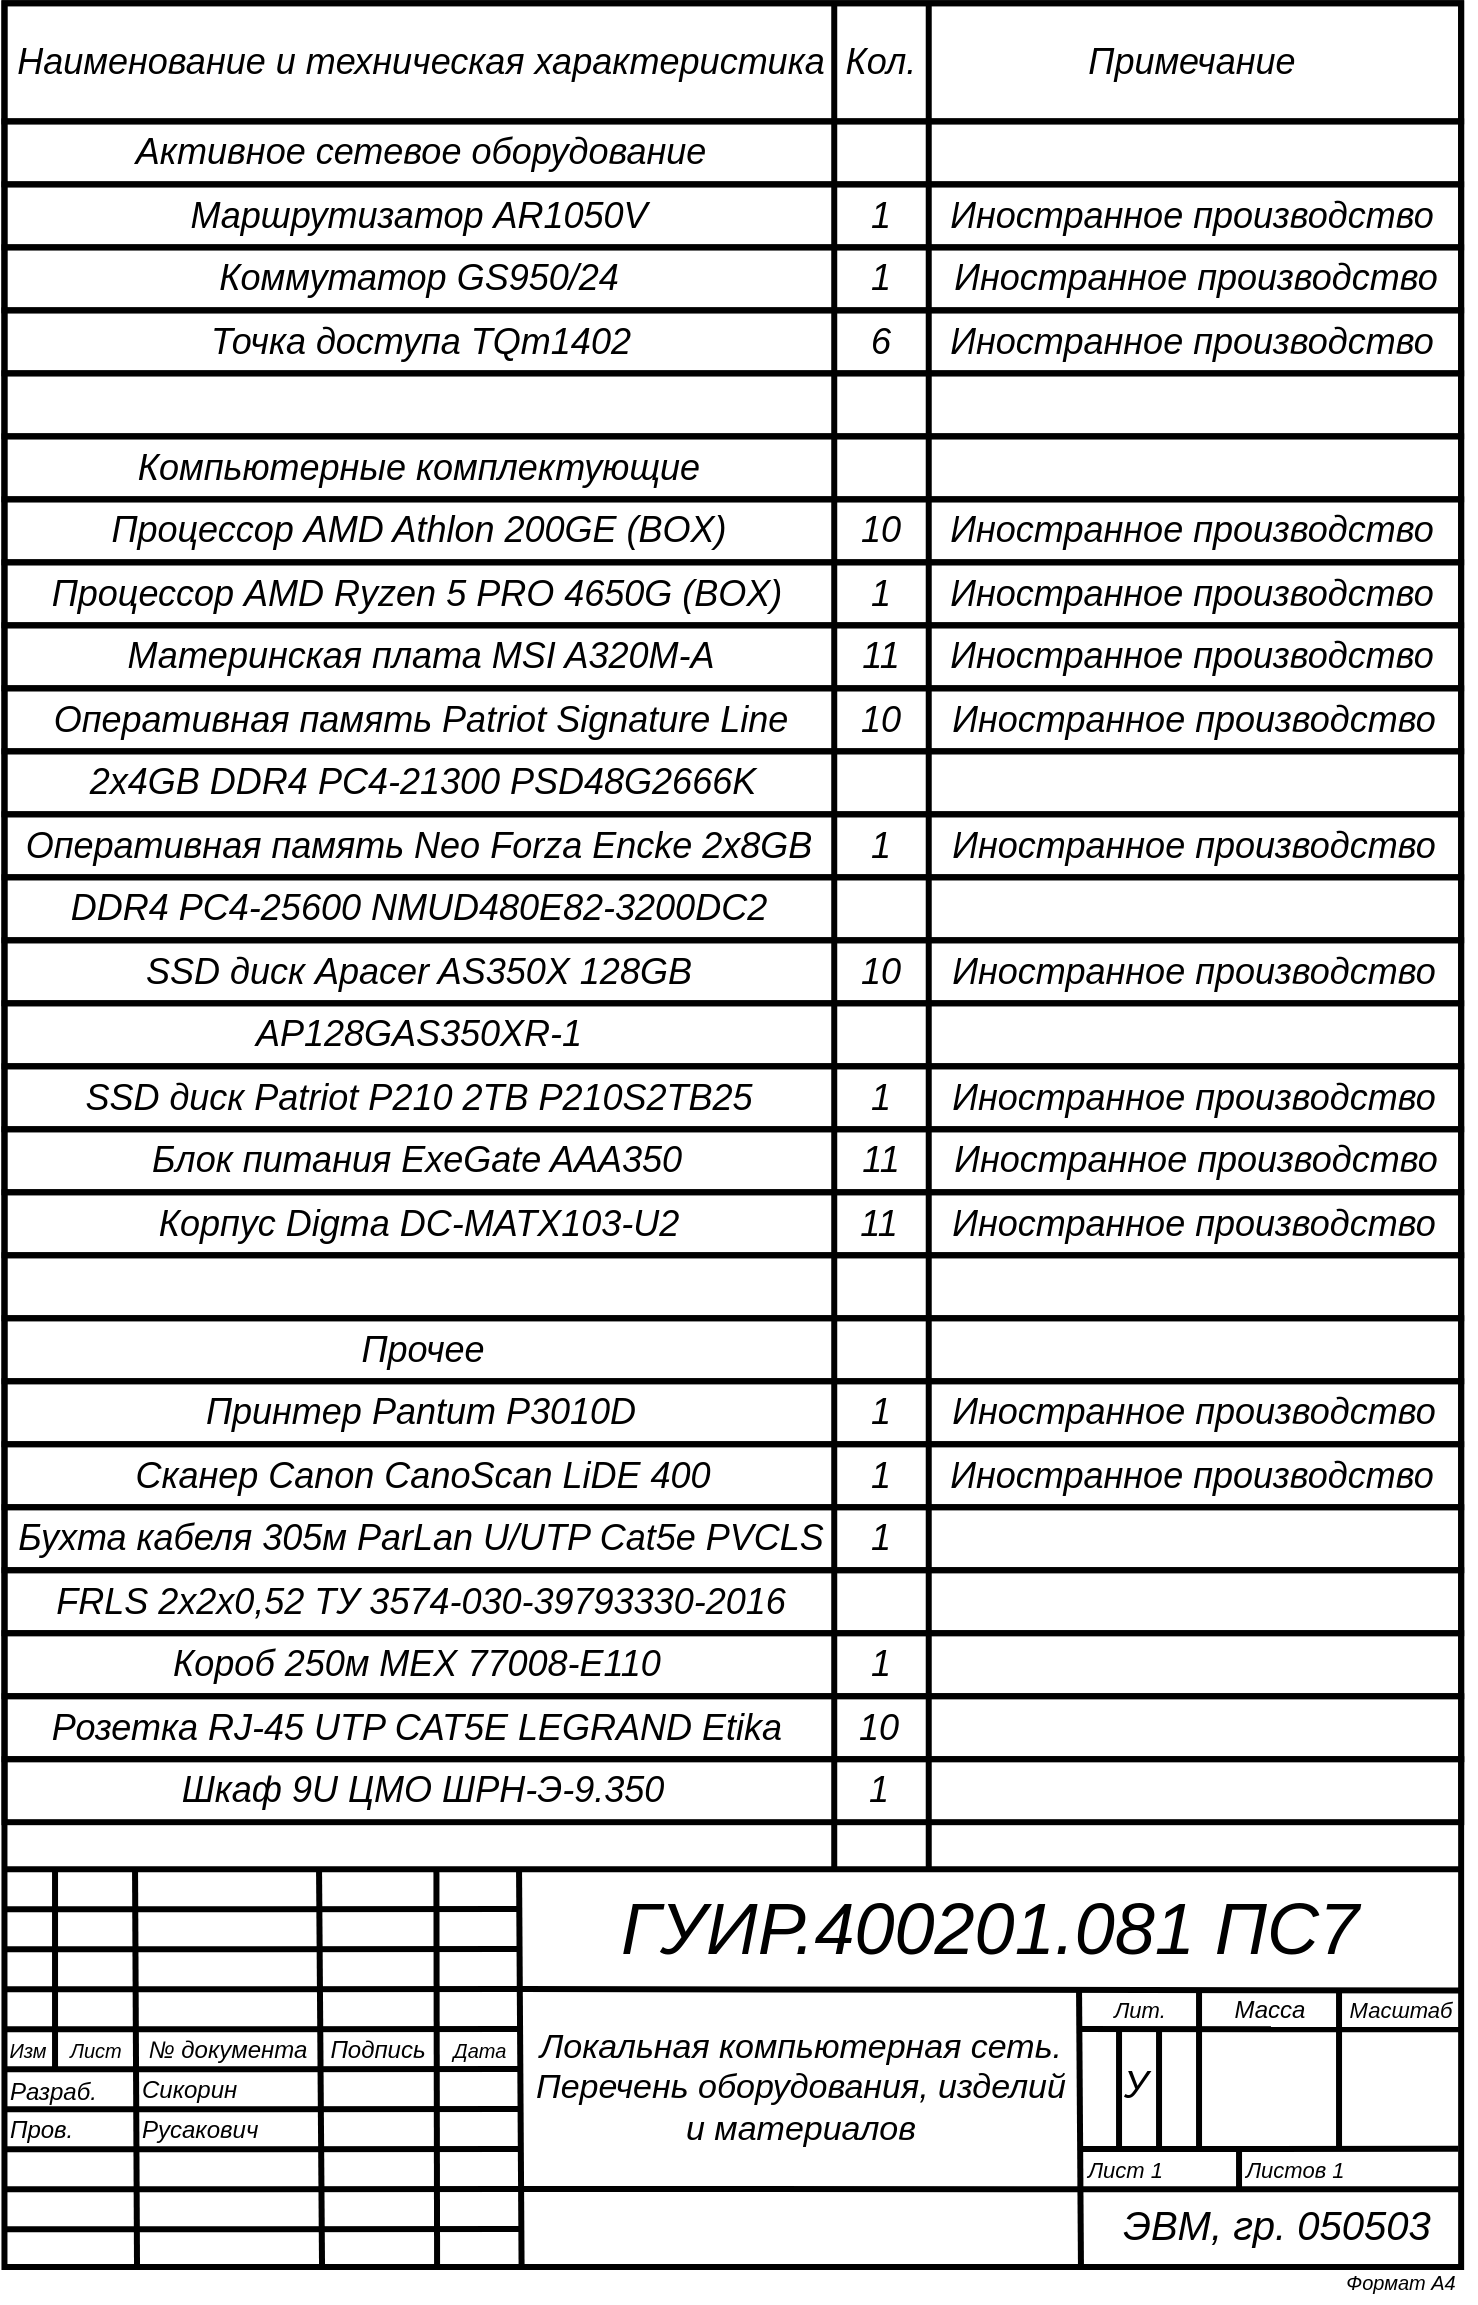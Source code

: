 <mxfile version="22.1.7" type="device">
  <diagram name="Страница-1" id="9ZK7H20Buo-pky_GDX6x">
    <mxGraphModel dx="1750" dy="835" grid="1" gridSize="3.937" guides="1" tooltips="1" connect="1" arrows="1" fold="1" page="1" pageScale="1" pageWidth="827" pageHeight="1169" math="0" shadow="0">
      <root>
        <mxCell id="0" />
        <mxCell id="1" parent="0" />
        <mxCell id="CmE3m-4nnNx_mhcRcaip-64" value="" style="rounded=0;whiteSpace=wrap;html=1;strokeWidth=3;fillColor=none;container=0;" parent="1" vertex="1">
          <mxGeometry x="77.23" y="19.62" width="728.34" height="1131.88" as="geometry" />
        </mxCell>
        <mxCell id="CmE3m-4nnNx_mhcRcaip-65" style="vsdxID=165;edgeStyle=none;startArrow=none;endArrow=none;startSize=5;endSize=5;strokeWidth=3;strokeColor=#000000;spacingTop=-1;spacingBottom=-1;spacingLeft=-1;spacingRight=-1;verticalAlign=middle;html=1;labelBackgroundColor=#ffffff;rounded=0;" parent="1" edge="1">
          <mxGeometry relative="1" as="geometry">
            <Array as="points" />
            <mxPoint x="102.52" y="952.52" as="sourcePoint" />
            <mxPoint x="102.52" y="1052.52" as="targetPoint" />
          </mxGeometry>
        </mxCell>
        <mxCell id="CmE3m-4nnNx_mhcRcaip-66" style="vsdxID=163;edgeStyle=none;startArrow=none;endArrow=none;startSize=5;endSize=5;strokeColor=#000000;spacingTop=-1;spacingBottom=-1;spacingLeft=-1;spacingRight=-1;verticalAlign=middle;html=1;labelBackgroundColor=#ffffff;rounded=0;strokeWidth=3;" parent="1" edge="1">
          <mxGeometry relative="1" as="geometry">
            <mxPoint as="offset" />
            <Array as="points" />
            <mxPoint x="76.79" y="1132.64" as="sourcePoint" />
            <mxPoint x="334.52" y="1132.52" as="targetPoint" />
          </mxGeometry>
        </mxCell>
        <mxCell id="CmE3m-4nnNx_mhcRcaip-67" style="vsdxID=162;edgeStyle=none;startArrow=none;endArrow=none;startSize=5;endSize=5;strokeColor=#000000;spacingTop=-1;spacingBottom=-1;spacingLeft=-1;spacingRight=-1;verticalAlign=middle;html=1;labelBackgroundColor=#ffffff;rounded=0;strokeWidth=3;" parent="1" edge="1">
          <mxGeometry relative="1" as="geometry">
            <mxPoint as="offset" />
            <Array as="points" />
            <mxPoint x="76.79" y="1112.64" as="sourcePoint" />
            <mxPoint x="335.52" y="1112.52" as="targetPoint" />
          </mxGeometry>
        </mxCell>
        <mxCell id="CmE3m-4nnNx_mhcRcaip-68" style="vsdxID=161;edgeStyle=none;startArrow=none;endArrow=none;startSize=5;endSize=5;strokeColor=#000000;spacingTop=-1;spacingBottom=-1;spacingLeft=-1;spacingRight=-1;verticalAlign=middle;html=1;labelBackgroundColor=#ffffff;rounded=0;strokeWidth=3;" parent="1" edge="1">
          <mxGeometry relative="1" as="geometry">
            <mxPoint as="offset" />
            <Array as="points" />
            <mxPoint x="76.79" y="1092.64" as="sourcePoint" />
            <mxPoint x="334.52" y="1092.52" as="targetPoint" />
          </mxGeometry>
        </mxCell>
        <mxCell id="CmE3m-4nnNx_mhcRcaip-69" style="vsdxID=160;edgeStyle=none;startArrow=none;endArrow=none;startSize=5;endSize=5;strokeColor=#000000;spacingTop=-1;spacingBottom=-1;spacingLeft=-1;spacingRight=-1;verticalAlign=middle;html=1;labelBackgroundColor=#ffffff;rounded=0;strokeWidth=3;" parent="1" edge="1">
          <mxGeometry relative="1" as="geometry">
            <mxPoint as="offset" />
            <Array as="points" />
            <mxPoint x="76.79" y="1072.64" as="sourcePoint" />
            <mxPoint x="334.52" y="1072.52" as="targetPoint" />
          </mxGeometry>
        </mxCell>
        <mxCell id="CmE3m-4nnNx_mhcRcaip-70" style="vsdxID=159;edgeStyle=none;startArrow=none;endArrow=none;startSize=5;endSize=5;strokeWidth=3;strokeColor=#000000;spacingTop=-1;spacingBottom=-1;spacingLeft=-1;spacingRight=-1;verticalAlign=middle;html=1;labelBackgroundColor=#ffffff;rounded=0;" parent="1" edge="1">
          <mxGeometry relative="1" as="geometry">
            <mxPoint as="offset" />
            <Array as="points" />
            <mxPoint x="76.79" y="1052.64" as="sourcePoint" />
            <mxPoint x="334.52" y="1052.52" as="targetPoint" />
          </mxGeometry>
        </mxCell>
        <mxCell id="CmE3m-4nnNx_mhcRcaip-71" style="vsdxID=158;edgeStyle=none;startArrow=none;endArrow=none;startSize=5;endSize=5;strokeWidth=3;strokeColor=#000000;spacingTop=-1;spacingBottom=-1;spacingLeft=-1;spacingRight=-1;verticalAlign=middle;html=1;labelBackgroundColor=#ffffff;rounded=0;" parent="1" edge="1">
          <mxGeometry relative="1" as="geometry">
            <mxPoint as="offset" />
            <Array as="points" />
            <mxPoint x="76.79" y="1032.64" as="sourcePoint" />
            <mxPoint x="334.52" y="1032.52" as="targetPoint" />
          </mxGeometry>
        </mxCell>
        <mxCell id="CmE3m-4nnNx_mhcRcaip-72" style="vsdxID=157;edgeStyle=none;startArrow=none;endArrow=none;startSize=5;endSize=5;strokeColor=#000000;spacingTop=-1;spacingBottom=-1;spacingLeft=-1;spacingRight=-1;verticalAlign=middle;html=1;labelBackgroundColor=#ffffff;rounded=0;strokeWidth=3;" parent="1" edge="1">
          <mxGeometry relative="1" as="geometry">
            <mxPoint as="offset" />
            <Array as="points" />
            <mxPoint x="76.79" y="1012.64" as="sourcePoint" />
            <mxPoint x="334.52" y="1012.52" as="targetPoint" />
          </mxGeometry>
        </mxCell>
        <mxCell id="CmE3m-4nnNx_mhcRcaip-73" style="vsdxID=156;edgeStyle=none;startArrow=none;endArrow=none;startSize=5;endSize=5;strokeColor=#000000;spacingTop=-1;spacingBottom=-1;spacingLeft=-1;spacingRight=-1;verticalAlign=middle;html=1;labelBackgroundColor=#ffffff;rounded=0;strokeWidth=3;" parent="1" edge="1">
          <mxGeometry relative="1" as="geometry">
            <mxPoint as="offset" />
            <Array as="points" />
            <mxPoint x="76.79" y="992.64" as="sourcePoint" />
            <mxPoint x="334.52" y="992.52" as="targetPoint" />
          </mxGeometry>
        </mxCell>
        <mxCell id="CmE3m-4nnNx_mhcRcaip-74" style="vsdxID=155;edgeStyle=none;startArrow=none;endArrow=none;startSize=5;endSize=5;strokeColor=#000000;spacingTop=-1;spacingBottom=-1;spacingLeft=-1;spacingRight=-1;verticalAlign=middle;html=1;labelBackgroundColor=#ffffff;rounded=0;strokeWidth=3;" parent="1" edge="1">
          <mxGeometry relative="1" as="geometry">
            <mxPoint as="offset" />
            <Array as="points" />
            <mxPoint x="76.79" y="972.64" as="sourcePoint" />
            <mxPoint x="334.52" y="972.52" as="targetPoint" />
          </mxGeometry>
        </mxCell>
        <mxCell id="CmE3m-4nnNx_mhcRcaip-75" style="vsdxID=154;edgeStyle=none;startArrow=none;endArrow=none;startSize=5;endSize=5;strokeWidth=3;strokeColor=#000000;spacingTop=-1;spacingBottom=-1;spacingLeft=-1;spacingRight=-1;verticalAlign=middle;html=1;labelBackgroundColor=#ffffff;rounded=0;entryX=0.091;entryY=1;entryDx=0;entryDy=0;entryPerimeter=0;" parent="1" target="CmE3m-4nnNx_mhcRcaip-64" edge="1">
          <mxGeometry relative="1" as="geometry">
            <Array as="points" />
            <mxPoint x="142.52" y="952.52" as="sourcePoint" />
            <mxPoint x="142.79" y="1157.64" as="targetPoint" />
          </mxGeometry>
        </mxCell>
        <mxCell id="CmE3m-4nnNx_mhcRcaip-76" style="vsdxID=153;edgeStyle=none;startArrow=none;endArrow=none;startSize=5;endSize=5;strokeWidth=3;strokeColor=#000000;spacingTop=-1;spacingBottom=-1;spacingLeft=-1;spacingRight=-1;verticalAlign=middle;html=1;labelBackgroundColor=#ffffff;rounded=0;entryX=0.218;entryY=0.999;entryDx=0;entryDy=0;entryPerimeter=0;" parent="1" target="CmE3m-4nnNx_mhcRcaip-64" edge="1">
          <mxGeometry relative="1" as="geometry">
            <Array as="points" />
            <mxPoint x="234.52" y="952.52" as="sourcePoint" />
            <mxPoint x="234.79" y="1154.64" as="targetPoint" />
          </mxGeometry>
        </mxCell>
        <mxCell id="CmE3m-4nnNx_mhcRcaip-77" style="vsdxID=152;edgeStyle=none;startArrow=none;endArrow=none;startSize=5;endSize=5;strokeWidth=3;strokeColor=#000000;spacingTop=-1;spacingBottom=-1;spacingLeft=-1;spacingRight=-1;verticalAlign=middle;html=1;labelBackgroundColor=#ffffff;rounded=0;entryX=0.297;entryY=1;entryDx=0;entryDy=0;entryPerimeter=0;" parent="1" target="CmE3m-4nnNx_mhcRcaip-64" edge="1">
          <mxGeometry relative="1" as="geometry">
            <Array as="points" />
            <mxPoint x="293.2" y="952.52" as="sourcePoint" />
            <mxPoint x="292.79" y="1157.64" as="targetPoint" />
          </mxGeometry>
        </mxCell>
        <mxCell id="CmE3m-4nnNx_mhcRcaip-78" style="vsdxID=151;edgeStyle=none;startArrow=none;endArrow=none;startSize=5;endSize=5;strokeWidth=3;strokeColor=#000000;spacingTop=-1;spacingBottom=-1;spacingLeft=-1;spacingRight=-1;verticalAlign=middle;html=1;labelBackgroundColor=#ffffff;rounded=0;" parent="1" edge="1">
          <mxGeometry relative="1" as="geometry">
            <Array as="points" />
            <mxPoint x="744.52" y="1012.52" as="sourcePoint" />
            <mxPoint x="744.52" y="1092.52" as="targetPoint" />
          </mxGeometry>
        </mxCell>
        <mxCell id="CmE3m-4nnNx_mhcRcaip-79" style="vsdxID=150;edgeStyle=none;startArrow=none;endArrow=none;startSize=5;endSize=5;strokeWidth=3;strokeColor=#000000;spacingTop=-1;spacingBottom=-1;spacingLeft=-1;spacingRight=-1;verticalAlign=middle;html=1;labelBackgroundColor=#ffffff;rounded=0;" parent="1" edge="1">
          <mxGeometry relative="1" as="geometry">
            <Array as="points" />
            <mxPoint x="694.52" y="1092.52" as="sourcePoint" />
            <mxPoint x="694.52" y="1112.52" as="targetPoint" />
          </mxGeometry>
        </mxCell>
        <mxCell id="CmE3m-4nnNx_mhcRcaip-80" style="vsdxID=149;edgeStyle=none;startArrow=none;endArrow=none;startSize=5;endSize=5;strokeColor=#000000;spacingTop=-1;spacingBottom=-1;spacingLeft=-1;spacingRight=-1;verticalAlign=middle;html=1;labelBackgroundColor=#ffffff;rounded=0;strokeWidth=3;" parent="1" edge="1">
          <mxGeometry relative="1" as="geometry">
            <Array as="points" />
            <mxPoint x="654.52" y="1032.52" as="sourcePoint" />
            <mxPoint x="654.52" y="1092.52" as="targetPoint" />
          </mxGeometry>
        </mxCell>
        <mxCell id="CmE3m-4nnNx_mhcRcaip-81" style="vsdxID=148;edgeStyle=none;startArrow=none;endArrow=none;startSize=5;endSize=5;strokeColor=#000000;spacingTop=-1;spacingBottom=-1;spacingLeft=-1;spacingRight=-1;verticalAlign=middle;html=1;labelBackgroundColor=#ffffff;rounded=0;strokeWidth=3;" parent="1" edge="1">
          <mxGeometry relative="1" as="geometry">
            <Array as="points" />
            <mxPoint x="634.52" y="1032.52" as="sourcePoint" />
            <mxPoint x="634.52" y="1092.52" as="targetPoint" />
          </mxGeometry>
        </mxCell>
        <mxCell id="CmE3m-4nnNx_mhcRcaip-82" style="vsdxID=147;edgeStyle=none;startArrow=none;endArrow=none;startSize=5;endSize=5;strokeWidth=3;strokeColor=#000000;spacingTop=-1;spacingBottom=-1;spacingLeft=-1;spacingRight=-1;verticalAlign=middle;html=1;labelBackgroundColor=#ffffff;rounded=0;" parent="1" edge="1">
          <mxGeometry relative="1" as="geometry">
            <Array as="points" />
            <mxPoint x="674.52" y="1012.52" as="sourcePoint" />
            <mxPoint x="674.52" y="1092.52" as="targetPoint" />
          </mxGeometry>
        </mxCell>
        <mxCell id="CmE3m-4nnNx_mhcRcaip-83" style="vsdxID=146;edgeStyle=none;startArrow=none;endArrow=none;startSize=5;endSize=5;strokeWidth=3;strokeColor=#000000;spacingTop=-1;spacingBottom=-1;spacingLeft=-1;spacingRight=-1;verticalAlign=middle;html=1;labelBackgroundColor=#ffffff;rounded=0;entryX=0.929;entryY=-0.131;entryDx=0;entryDy=0;entryPerimeter=0;" parent="1" target="CmE3m-4nnNx_mhcRcaip-98" edge="1">
          <mxGeometry relative="1" as="geometry">
            <mxPoint as="offset" />
            <Array as="points" />
            <mxPoint x="614.52" y="1092.52" as="sourcePoint" />
            <mxPoint x="814.52" y="1092.52" as="targetPoint" />
          </mxGeometry>
        </mxCell>
        <mxCell id="CmE3m-4nnNx_mhcRcaip-84" style="vsdxID=145;edgeStyle=none;startArrow=none;endArrow=none;startSize=5;endSize=5;strokeWidth=3;strokeColor=#000000;spacingTop=-1;spacingBottom=-1;spacingLeft=-1;spacingRight=-1;verticalAlign=middle;html=1;labelBackgroundColor=#ffffff;rounded=0;" parent="1" edge="1">
          <mxGeometry relative="1" as="geometry">
            <mxPoint as="offset" />
            <Array as="points" />
            <mxPoint x="614.52" y="1032.52" as="sourcePoint" />
            <mxPoint x="804.79" y="1032.64" as="targetPoint" />
          </mxGeometry>
        </mxCell>
        <mxCell id="CmE3m-4nnNx_mhcRcaip-85" style="vsdxID=144;edgeStyle=none;startArrow=none;endArrow=none;startSize=5;endSize=5;strokeWidth=3;strokeColor=#000000;spacingTop=-1;spacingBottom=-1;spacingLeft=-1;spacingRight=-1;verticalAlign=middle;html=1;labelBackgroundColor=#ffffff;rounded=0;entryX=0.739;entryY=0.999;entryDx=0;entryDy=0;entryPerimeter=0;" parent="1" target="CmE3m-4nnNx_mhcRcaip-64" edge="1">
          <mxGeometry relative="1" as="geometry">
            <Array as="points" />
            <mxPoint x="614.52" y="1012.52" as="sourcePoint" />
            <mxPoint x="614.79" y="1157.64" as="targetPoint" />
          </mxGeometry>
        </mxCell>
        <mxCell id="CmE3m-4nnNx_mhcRcaip-86" style="vsdxID=143;edgeStyle=none;startArrow=none;endArrow=none;startSize=5;endSize=5;strokeWidth=3;strokeColor=#000000;spacingTop=-1;spacingBottom=-1;spacingLeft=-1;spacingRight=-1;verticalAlign=middle;html=1;labelBackgroundColor=#ffffff;rounded=0;" parent="1" edge="1">
          <mxGeometry relative="1" as="geometry">
            <Array as="points" />
            <mxPoint x="804.79" y="1112.64" as="sourcePoint" />
            <mxPoint x="335.52" y="1112.52" as="targetPoint" />
          </mxGeometry>
        </mxCell>
        <mxCell id="CmE3m-4nnNx_mhcRcaip-87" style="vsdxID=142;edgeStyle=none;startArrow=none;endArrow=none;startSize=5;endSize=5;strokeWidth=3;strokeColor=#000000;spacingTop=-1;spacingBottom=-1;spacingLeft=-1;spacingRight=-1;verticalAlign=middle;html=1;labelBackgroundColor=#ffffff;rounded=0;entryX=0.355;entryY=1;entryDx=0;entryDy=0;entryPerimeter=0;" parent="1" target="CmE3m-4nnNx_mhcRcaip-64" edge="1">
          <mxGeometry relative="1" as="geometry">
            <Array as="points" />
            <mxPoint x="334.52" y="952.52" as="sourcePoint" />
            <mxPoint x="334.79" y="1157.64" as="targetPoint" />
          </mxGeometry>
        </mxCell>
        <mxCell id="CmE3m-4nnNx_mhcRcaip-88" style="vsdxID=141;edgeStyle=none;startArrow=none;endArrow=none;startSize=5;endSize=5;strokeWidth=3;strokeColor=#000000;spacingTop=-1;spacingBottom=-1;spacingLeft=-1;spacingRight=-1;verticalAlign=middle;html=1;labelBackgroundColor=#ffffff;rounded=0;exitX=0.998;exitY=1.028;exitDx=0;exitDy=0;exitPerimeter=0;" parent="1" edge="1">
          <mxGeometry relative="1" as="geometry">
            <Array as="points" />
            <mxPoint x="804.93" y="1013.234" as="sourcePoint" />
            <mxPoint x="335.52" y="1012.52" as="targetPoint" />
          </mxGeometry>
        </mxCell>
        <mxCell id="CmE3m-4nnNx_mhcRcaip-89" value="&lt;font face=&quot;Arial&quot; style=&quot;color: rgb(0, 0, 0); direction: ltr; letter-spacing: 0px; line-height: 120%; opacity: 1;&quot;&gt;&lt;i&gt;&lt;font style=&quot;font-size: 10px&quot;&gt;Изм&lt;/font&gt;&lt;/i&gt;&lt;/font&gt;" style="verticalAlign=middle;align=center;vsdxID=166;fillColor=none;gradientColor=none;shape=stencil(nZBLDoAgDERP0z3SIyjew0SURgSD+Lu9kMZoXLhwN9O+tukAlrNpJg1SzDH4QW/URgNYgZTkjA4UkwJUgGXng+6DX1zLfmoymdXo17xh5zmRJ6Q42BWCfc2oJfdAr+Yv+AP9Cb7OJ3H/2JG1HNGz/84klThPVCc=);strokeColor=none;strokeWidth=3;spacingTop=-1;spacingBottom=-1;spacingLeft=-1;spacingRight=-1;labelBackgroundColor=none;rounded=0;html=1;whiteSpace=wrap;" parent="1" vertex="1">
          <mxGeometry x="78.74" y="1034.57" width="19.69" height="16" as="geometry" />
        </mxCell>
        <mxCell id="CmE3m-4nnNx_mhcRcaip-90" value="&lt;font face=&quot;Arial&quot; style=&quot;color: rgb(0, 0, 0); direction: ltr; letter-spacing: 0px; line-height: 120%; opacity: 1;&quot;&gt;&lt;i&gt;&lt;font style=&quot;font-size: 10px&quot;&gt;Лист&lt;/font&gt;&lt;br&gt;&lt;/i&gt;&lt;/font&gt;" style="verticalAlign=middle;align=center;vsdxID=167;fillColor=none;gradientColor=none;shape=stencil(nZBLDoAgDERP0z3SIyjew0SURgSD+Lu9kMZoXLhwN9O+tukAlrNpJg1SzDH4QW/URgNYgZTkjA4UkwJUgGXng+6DX1zLfmoymdXo17xh5zmRJ6Q42BWCfc2oJfdAr+Yv+AP9Cb7OJ3H/2JG1HNGz/84klThPVCc=);strokeColor=none;strokeWidth=3;spacingTop=-1;spacingBottom=-1;spacingLeft=-1;spacingRight=-1;labelBackgroundColor=none;rounded=0;html=1;whiteSpace=wrap;" parent="1" vertex="1">
          <mxGeometry x="104.52" y="1034.52" width="36" height="16" as="geometry" />
        </mxCell>
        <mxCell id="CmE3m-4nnNx_mhcRcaip-91" value="&lt;font style=&quot;font-family: Arial; color: rgb(0, 0, 0); direction: ltr; letter-spacing: 0px; line-height: 120%; opacity: 1; font-size: 12px;&quot;&gt;&lt;i&gt;№ документа&lt;br&gt;&lt;/i&gt;&lt;/font&gt;" style="verticalAlign=middle;align=center;vsdxID=168;fillColor=none;gradientColor=none;shape=stencil(nZBLDoAgDERP0z3SIyjew0SURgSD+Lu9kMZoXLhwN9O+tukAlrNpJg1SzDH4QW/URgNYgZTkjA4UkwJUgGXng+6DX1zLfmoymdXo17xh5zmRJ6Q42BWCfc2oJfdAr+Yv+AP9Cb7OJ3H/2JG1HNGz/84klThPVCc=);strokeColor=none;strokeWidth=3;spacingTop=-1;spacingBottom=-1;spacingLeft=-1;spacingRight=-1;labelBackgroundColor=none;rounded=0;html=1;whiteSpace=wrap;" parent="1" vertex="1">
          <mxGeometry x="144.52" y="1034.52" width="87.76" height="16" as="geometry" />
        </mxCell>
        <mxCell id="CmE3m-4nnNx_mhcRcaip-92" value="&lt;font style=&quot;font-family: Arial; color: rgb(0, 0, 0); direction: ltr; letter-spacing: 0px; line-height: 120%; opacity: 1; font-size: 12px;&quot;&gt;&lt;i&gt;Подпись&lt;br&gt;&lt;/i&gt;&lt;/font&gt;" style="verticalAlign=middle;align=center;vsdxID=169;fillColor=none;gradientColor=none;shape=stencil(nZBLDoAgDERP0z3SIyjew0SURgSD+Lu9kMZoXLhwN9O+tukAlrNpJg1SzDH4QW/URgNYgZTkjA4UkwJUgGXng+6DX1zLfmoymdXo17xh5zmRJ6Q42BWCfc2oJfdAr+Yv+AP9Cb7OJ3H/2JG1HNGz/84klThPVCc=);strokeColor=none;strokeWidth=3;spacingTop=-1;spacingBottom=-1;spacingLeft=-1;spacingRight=-1;labelBackgroundColor=none;rounded=0;html=1;whiteSpace=wrap;" parent="1" vertex="1">
          <mxGeometry x="235.52" y="1034.52" width="56" height="16" as="geometry" />
        </mxCell>
        <mxCell id="CmE3m-4nnNx_mhcRcaip-93" value="&lt;div align=&quot;center&quot;&gt;&lt;font face=&quot;Arial&quot; style=&quot;color: rgb(0, 0, 0); direction: ltr; letter-spacing: 0px; line-height: 120%; opacity: 1;&quot;&gt;&lt;i&gt;&lt;font style=&quot;font-size: 10px&quot;&gt;Дата&lt;/font&gt;&lt;/i&gt;&lt;/font&gt;&lt;font face=&quot;Arial&quot;&gt;&lt;br&gt;&lt;/font&gt;&lt;/div&gt;" style="verticalAlign=middle;align=center;vsdxID=170;fillColor=none;gradientColor=none;shape=stencil(nZBLDoAgDERP0z3SIyjew0SURgSD+Lu9kMZoXLhwN9O+tukAlrNpJg1SzDH4QW/URgNYgZTkjA4UkwJUgGXng+6DX1zLfmoymdXo17xh5zmRJ6Q42BWCfc2oJfdAr+Yv+AP9Cb7OJ3H/2JG1HNGz/84klThPVCc=);strokeColor=none;strokeWidth=3;spacingTop=-1;spacingBottom=-1;spacingLeft=-1;spacingRight=-1;labelBackgroundColor=none;rounded=0;html=1;whiteSpace=wrap;" parent="1" vertex="1">
          <mxGeometry x="294.52" y="1034.52" width="40.13" height="16" as="geometry" />
        </mxCell>
        <mxCell id="CmE3m-4nnNx_mhcRcaip-94" value="&lt;p style=&quot;align:center;margin-left:0;margin-right:0;margin-top:0px;margin-bottom:0px;text-indent:0;valign:middle;direction:ltr;&quot;&gt;&lt;font face=&quot;Arial&quot; style=&quot;font-size: 11px; color: rgb(0, 0, 0); direction: ltr; letter-spacing: 0px; line-height: 120%; opacity: 1;&quot;&gt;&lt;i&gt;Лит&lt;/i&gt;&lt;/font&gt;&lt;font face=&quot;Arial&quot; style=&quot;font-size: 11px; color: rgb(0, 0, 0); direction: ltr; letter-spacing: 0px; line-height: 120%; opacity: 1;&quot;&gt;&lt;i&gt;.&lt;br&gt;&lt;/i&gt;&lt;/font&gt;&lt;/p&gt;" style="verticalAlign=middle;align=center;vsdxID=171;fillColor=none;gradientColor=none;shape=stencil(nZBLDoAgDERP0z3SIyjew0SURgSD+Lu9kMZoXLhwN9O+tukAlrNpJg1SzDH4QW/URgNYgZTkjA4UkwJUgGXng+6DX1zLfmoymdXo17xh5zmRJ6Q42BWCfc2oJfdAr+Yv+AP9Cb7OJ3H/2JG1HNGz/84klThPVCc=);strokeColor=none;strokeWidth=3;spacingTop=-1;spacingBottom=-1;spacingLeft=-1;spacingRight=-1;labelBackgroundColor=none;rounded=0;html=1;whiteSpace=wrap;" parent="1" vertex="1">
          <mxGeometry x="616.52" y="1014.52" width="56" height="16" as="geometry" />
        </mxCell>
        <mxCell id="CmE3m-4nnNx_mhcRcaip-95" value="&lt;font face=&quot;Arial&quot; style=&quot;color: rgb(0, 0, 0); direction: ltr; letter-spacing: 0px; line-height: 120%; opacity: 1; font-size: 12px;&quot;&gt;&lt;i&gt;Масса&lt;br&gt;&lt;/i&gt;&lt;/font&gt;" style="verticalAlign=middle;align=center;vsdxID=172;fillColor=none;gradientColor=none;shape=stencil(nZBLDoAgDERP0z3SIyjew0SURgSD+Lu9kMZoXLhwN9O+tukAlrNpJg1SzDH4QW/URgNYgZTkjA4UkwJUgGXng+6DX1zLfmoymdXo17xh5zmRJ6Q42BWCfc2oJfdAr+Yv+AP9Cb7OJ3H/2JG1HNGz/84klThPVCc=);strokeColor=none;strokeWidth=3;spacingTop=-1;spacingBottom=-1;spacingLeft=-1;spacingRight=-1;labelBackgroundColor=none;rounded=0;html=1;whiteSpace=wrap;" parent="1" vertex="1">
          <mxGeometry x="676.52" y="1014.52" width="66" height="16" as="geometry" />
        </mxCell>
        <mxCell id="CmE3m-4nnNx_mhcRcaip-96" value="&lt;font style=&quot;font-family: Arial; color: rgb(0, 0, 0); direction: ltr; letter-spacing: 0px; line-height: 120%; opacity: 1; font-size: 11px;&quot;&gt;&lt;i&gt;Масштаб&lt;br&gt;&lt;/i&gt;&lt;/font&gt;" style="verticalAlign=middle;align=center;vsdxID=173;fillColor=none;gradientColor=none;shape=stencil(nZBLDoAgDERP0z3SIyjew0SURgSD+Lu9kMZoXLhwN9O+tukAlrNpJg1SzDH4QW/URgNYgZTkjA4UkwJUgGXng+6DX1zLfmoymdXo17xh5zmRJ6Q42BWCfc2oJfdAr+Yv+AP9Cb7OJ3H/2JG1HNGz/84klThPVCc=);strokeColor=none;strokeWidth=3;spacingTop=-1;spacingBottom=-1;spacingLeft=-1;spacingRight=-1;labelBackgroundColor=none;rounded=0;html=1;whiteSpace=wrap;" parent="1" vertex="1">
          <mxGeometry x="746.52" y="1014.52" width="56.63" height="16" as="geometry" />
        </mxCell>
        <mxCell id="CmE3m-4nnNx_mhcRcaip-97" value="&lt;p style=&quot;margin-left: 0 ; margin-right: 0 ; margin-top: 0px ; margin-bottom: 0px ; text-indent: 0 ; direction: ltr&quot;&gt;&lt;font face=&quot;Arial&quot; style=&quot;font-size: 11px; color: rgb(0, 0, 0); direction: ltr; letter-spacing: 0px; line-height: 120%; opacity: 1;&quot;&gt;&lt;i&gt;Лист 1&lt;/i&gt;&lt;/font&gt;&lt;font face=&quot;Arial&quot; style=&quot;font-size: 11px; color: rgb(0, 0, 0); direction: ltr; letter-spacing: 0px; line-height: 120%; opacity: 1;&quot;&gt;&lt;i&gt;&amp;nbsp;&lt;br&gt;&lt;/i&gt;&lt;/font&gt;&lt;/p&gt;" style="verticalAlign=middle;align=left;vsdxID=174;fillColor=none;gradientColor=none;shape=stencil(nZBLDoAgDERP0z3SIyjew0SURgSD+Lu9kMZoXLhwN9O+tukAlrNpJg1SzDH4QW/URgNYgZTkjA4UkwJUgGXng+6DX1zLfmoymdXo17xh5zmRJ6Q42BWCfc2oJfdAr+Yv+AP9Cb7OJ3H/2JG1HNGz/84klThPVCc=);strokeColor=none;strokeWidth=3;spacingTop=-1;spacingBottom=-1;spacingLeft=-1;spacingRight=-1;labelBackgroundColor=none;rounded=0;html=1;whiteSpace=wrap;" parent="1" vertex="1">
          <mxGeometry x="618.11" y="1094.52" width="74.8" height="16" as="geometry" />
        </mxCell>
        <mxCell id="CmE3m-4nnNx_mhcRcaip-98" value="&lt;p style=&quot;align:left;margin-left:0;margin-right:0;margin-top:0px;margin-bottom:0px;text-indent:0;valign:middle;direction:ltr;&quot;&gt;&lt;font face=&quot;Arial&quot; style=&quot;font-size: 11px; color: rgb(0, 0, 0); direction: ltr; letter-spacing: 0px; line-height: 120%; opacity: 1;&quot;&gt;&lt;i&gt;Листов             1&lt;/i&gt;&lt;/font&gt;&lt;font face=&quot;Arial&quot; style=&quot;font-size: 11px; color: rgb(0, 0, 0); direction: ltr; letter-spacing: 0px; line-height: 120%; opacity: 1;&quot;&gt;&lt;i&gt;&lt;br&gt;&lt;/i&gt;&lt;/font&gt;&lt;/p&gt;" style="verticalAlign=middle;align=left;vsdxID=175;fillColor=none;gradientColor=none;shape=stencil(nZBLDoAgDERP0z3SIyjew0SURgSD+Lu9kMZoXLhwN9O+tukAlrNpJg1SzDH4QW/URgNYgZTkjA4UkwJUgGXng+6DX1zLfmoymdXo17xh5zmRJ6Q42BWCfc2oJfdAr+Yv+AP9Cb7OJ3H/2JG1HNGz/84klThPVCc=);strokeColor=none;strokeWidth=3;spacingTop=-1;spacingBottom=-1;spacingLeft=-1;spacingRight=-1;labelBackgroundColor=none;rounded=0;html=1;whiteSpace=wrap;" parent="1" vertex="1">
          <mxGeometry x="696.52" y="1094.52" width="116" height="16" as="geometry" />
        </mxCell>
        <mxCell id="CmE3m-4nnNx_mhcRcaip-99" value="&lt;font face=&quot;Arial&quot;&gt;&lt;i&gt;Сикорин&lt;/i&gt;&lt;/font&gt;" style="verticalAlign=middle;align=left;vsdxID=176;fillColor=none;gradientColor=none;shape=stencil(nZBLDoAgDERP0z3SIyjew0SURgSD+Lu9kMZoXLhwN9O+tukAlrNpJg1SzDH4QW/URgNYgZTkjA4UkwJUgGXng+6DX1zLfmoymdXo17xh5zmRJ6Q42BWCfc2oJfdAr+Yv+AP9Cb7OJ3H/2JG1HNGz/84klThPVCc=);strokeColor=none;strokeWidth=3;spacingTop=-1;spacingBottom=-1;spacingLeft=-1;spacingRight=-1;labelBackgroundColor=none;rounded=0;html=1;whiteSpace=wrap;" parent="1" vertex="1">
          <mxGeometry x="144.52" y="1055.12" width="87.76" height="15.74" as="geometry" />
        </mxCell>
        <mxCell id="CmE3m-4nnNx_mhcRcaip-100" value="&lt;p align=&quot;left&quot; style=&quot;margin: 0px; text-indent: 0px; direction: ltr; font-size: 13px;&quot;&gt;&lt;font face=&quot;Arial&quot; style=&quot;color: rgb(0, 0, 0); direction: ltr; letter-spacing: 0px; line-height: 120%; opacity: 1; font-size: 12px;&quot;&gt;&lt;i&gt;Пров.&lt;br&gt;&lt;/i&gt;&lt;/font&gt;&lt;/p&gt;" style="verticalAlign=middle;align=left;vsdxID=177;fillColor=none;gradientColor=none;shape=stencil(nZBLDoAgDERP0z3SIyjew0SURgSD+Lu9kMZoXLhwN9O+tukAlrNpJg1SzDH4QW/URgNYgZTkjA4UkwJUgGXng+6DX1zLfmoymdXo17xh5zmRJ6Q42BWCfc2oJfdAr+Yv+AP9Cb7OJ3H/2JG1HNGz/84klThPVCc=);strokeColor=none;strokeWidth=3;spacingTop=-1;spacingBottom=-1;spacingLeft=-1;spacingRight=-1;labelBackgroundColor=none;rounded=0;html=1;whiteSpace=wrap;" parent="1" vertex="1">
          <mxGeometry x="78.74" y="1070.02" width="62.99" height="23" as="geometry" />
        </mxCell>
        <mxCell id="CmE3m-4nnNx_mhcRcaip-101" value="&lt;p align=&quot;left&quot; style=&quot;margin: 0px; text-indent: 0px; direction: ltr; font-size: 13px;&quot;&gt;&lt;font face=&quot;Arial&quot; style=&quot;color: rgb(0, 0, 0); direction: ltr; letter-spacing: 0px; line-height: 120%; opacity: 1; font-size: 12px;&quot;&gt;&lt;i&gt;&lt;font style=&quot;font-size: 12px;&quot;&gt;Разраб.&lt;/font&gt;&lt;br&gt;&lt;/i&gt;&lt;/font&gt;&lt;/p&gt;" style="verticalAlign=middle;align=left;vsdxID=178;fillColor=none;gradientColor=none;shape=stencil(nZBLDoAgDERP0z3SIyjew0SURgSD+Lu9kMZoXLhwN9O+tukAlrNpJg1SzDH4QW/URgNYgZTkjA4UkwJUgGXng+6DX1zLfmoymdXo17xh5zmRJ6Q42BWCfc2oJfdAr+Yv+AP9Cb7OJ3H/2JG1HNGz/84klThPVCc=);strokeColor=none;strokeWidth=3;spacingTop=-1;spacingBottom=-1;spacingLeft=-1;spacingRight=-1;labelBackgroundColor=none;rounded=0;html=1;whiteSpace=wrap;" parent="1" vertex="1">
          <mxGeometry x="78.74" y="1054.52" width="62.99" height="17" as="geometry" />
        </mxCell>
        <mxCell id="CmE3m-4nnNx_mhcRcaip-102" value="&lt;font face=&quot;Arial&quot;&gt;&lt;i&gt;Русакович&lt;/i&gt;&lt;/font&gt;" style="verticalAlign=middle;align=left;vsdxID=179;fillColor=none;gradientColor=none;shape=stencil(nZBLDoAgDERP0z3SIyjew0SURgSD+Lu9kMZoXLhwN9O+tukAlrNpJg1SzDH4QW/URgNYgZTkjA4UkwJUgGXng+6DX1zLfmoymdXo17xh5zmRJ6Q42BWCfc2oJfdAr+Yv+AP9Cb7OJ3H/2JG1HNGz/84klThPVCc=);strokeColor=none;strokeWidth=3;spacingTop=-1;spacingBottom=-1;spacingLeft=-1;spacingRight=-1;labelBackgroundColor=none;rounded=0;html=1;whiteSpace=wrap;" parent="1" vertex="1">
          <mxGeometry x="144.52" y="1074.8" width="87.76" height="16.72" as="geometry" />
        </mxCell>
        <mxCell id="CmE3m-4nnNx_mhcRcaip-103" value="&lt;p style=&quot;margin-left: 0 ; margin-right: 0 ; margin-top: 0px ; margin-bottom: 0px ; text-indent: 0 ; direction: ltr&quot;&gt;&lt;i&gt;&lt;font face=&quot;Arial&quot; style=&quot;color: rgb(0, 0, 0); direction: ltr; letter-spacing: 0px; line-height: 120%; opacity: 1;&quot; size=&quot;1&quot;&gt;&lt;span style=&quot;font-size: 20px&quot;&gt;ЭВМ, гр. 050503&lt;/span&gt;&lt;/font&gt;&lt;font face=&quot;Arial&quot; style=&quot;font-size: 19px; color: rgb(0, 0, 0); direction: ltr; letter-spacing: 0px; line-height: 120%; opacity: 1;&quot;&gt;&lt;br&gt;&lt;/font&gt;&lt;/i&gt;&lt;/p&gt;" style="verticalAlign=middle;align=center;vsdxID=180;fillColor=none;gradientColor=none;shape=stencil(nZBLDoAgDERP0z3SIyjew0SURgSD+Lu9kMZoXLhwN9O+tukAlrNpJg1SzDH4QW/URgNYgZTkjA4UkwJUgGXng+6DX1zLfmoymdXo17xh5zmRJ6Q42BWCfc2oJfdAr+Yv+AP9Cb7OJ3H/2JG1HNGz/84klThPVCc=);strokeColor=none;strokeWidth=3;spacingTop=-1;spacingBottom=-1;spacingLeft=-1;spacingRight=-1;labelBackgroundColor=none;rounded=0;html=1;whiteSpace=wrap;" parent="1" vertex="1">
          <mxGeometry x="616.52" y="1112.52" width="193" height="39.37" as="geometry" />
        </mxCell>
        <mxCell id="CmE3m-4nnNx_mhcRcaip-104" value="&lt;font style=&quot;font-size:19px;font-family:Arial;color:#000000;direction:ltr;letter-spacing:0px;line-height:120%;opacity:1&quot;&gt;&lt;i&gt;У&lt;br&gt;&lt;/i&gt;&lt;/font&gt;" style="verticalAlign=middle;align=left;vsdxID=441;fillColor=none;gradientColor=none;shape=stencil(nZBLDoAgDERP0z3SIyjew0SURgSD+Lu9kMZoXLhwN9O+tukAlrNpJg1SzDH4QW/URgNYgZTkjA4UkwJUgGXng+6DX1zLfmoymdXo17xh5zmRJ6Q42BWCfc2oJfdAr+Yv+AP9Cb7OJ3H/2JG1HNGz/84klThPVCc=);strokeColor=none;strokeWidth=3;spacingTop=-1;spacingBottom=-1;spacingLeft=-1;spacingRight=-1;labelBackgroundColor=none;rounded=0;html=1;whiteSpace=wrap;" parent="1" vertex="1">
          <mxGeometry x="635.52" y="1052.52" width="20" height="16" as="geometry" />
        </mxCell>
        <mxCell id="CmE3m-4nnNx_mhcRcaip-105" value="&lt;div style=&quot;font-size: 17px;&quot;&gt;&lt;font face=&quot;Arial&quot;&gt;&lt;i&gt;&lt;font style=&quot;font-size: 17px;&quot;&gt;Локальная компьютерная сеть.&lt;/font&gt;&lt;/i&gt;&lt;/font&gt;&lt;/div&gt;&lt;div style=&quot;font-size: 17px;&quot;&gt;&lt;font face=&quot;Arial&quot;&gt;&lt;i&gt;&lt;font style=&quot;font-size: 17px;&quot;&gt;Перечень оборудования, изделий и материалов&lt;br&gt;&lt;/font&gt;&lt;/i&gt;&lt;/font&gt;&lt;/div&gt;" style="text;whiteSpace=wrap;html=1;fontSize=18;fontFamily=Verdana;align=center;labelBackgroundColor=none;verticalAlign=middle;strokeWidth=3;fillColor=none;" parent="1" vertex="1">
          <mxGeometry x="335.52" y="1011.57" width="278.65" height="100" as="geometry" />
        </mxCell>
        <mxCell id="CmE3m-4nnNx_mhcRcaip-106" value="&lt;font style=&quot;font-size: 36px;&quot; face=&quot;Arial&quot;&gt;&lt;i&gt;&lt;font style=&quot;font-size: 36px;&quot;&gt;ГУИР.400201.081 ПС7&lt;br&gt;&lt;/font&gt;&lt;/i&gt;&lt;/font&gt;" style="text;whiteSpace=wrap;align=center;html=1;verticalAlign=middle;" parent="1" vertex="1">
          <mxGeometry x="334.65" y="952.52" width="470.22" height="59.06" as="geometry" />
        </mxCell>
        <mxCell id="CmE3m-4nnNx_mhcRcaip-107" value="" style="endArrow=none;html=1;strokeWidth=3;" parent="1" edge="1">
          <mxGeometry width="50" height="50" relative="1" as="geometry">
            <mxPoint x="76.79" y="952.64" as="sourcePoint" />
            <mxPoint x="804.79" y="952.64" as="targetPoint" />
          </mxGeometry>
        </mxCell>
        <mxCell id="CmE3m-4nnNx_mhcRcaip-109" value="&lt;div align=&quot;center&quot;&gt;&lt;font face=&quot;Arial&quot;&gt;&lt;i style=&quot;font-weight: 400; letter-spacing: normal; text-indent: 0px; text-transform: none; word-spacing: 0px;&quot;&gt;&lt;font style=&quot;font-size: 10px&quot;&gt;Формат А4&lt;/font&gt;&lt;/i&gt;&lt;/font&gt;&lt;/div&gt;" style="text;whiteSpace=wrap;html=1;fontSize=7;fontFamily=Verdana;labelBackgroundColor=none;verticalAlign=middle;align=center;" parent="1" vertex="1">
          <mxGeometry x="745.82" y="1149.0" width="59.05" height="19.68" as="geometry" />
        </mxCell>
        <mxCell id="XLNaXWhAVcn3HcXi8B0T-2" value="" style="rounded=0;whiteSpace=wrap;html=1;fillColor=none;strokeWidth=3;" vertex="1" parent="1">
          <mxGeometry x="77.23" y="19.62" width="728.345" height="59.06" as="geometry" />
        </mxCell>
        <mxCell id="XLNaXWhAVcn3HcXi8B0T-3" value="" style="rounded=0;whiteSpace=wrap;html=1;fillColor=none;strokeWidth=3;" vertex="1" parent="1">
          <mxGeometry x="77.227" y="78.677" width="728.345" height="31.496" as="geometry" />
        </mxCell>
        <mxCell id="XLNaXWhAVcn3HcXi8B0T-4" value="" style="rounded=0;whiteSpace=wrap;html=1;fillColor=none;strokeWidth=3;" vertex="1" parent="1">
          <mxGeometry x="77.234" y="110.174" width="728.345" height="31.496" as="geometry" />
        </mxCell>
        <mxCell id="XLNaXWhAVcn3HcXi8B0T-5" value="" style="rounded=0;whiteSpace=wrap;html=1;fillColor=none;strokeWidth=3;" vertex="1" parent="1">
          <mxGeometry x="77.221" y="141.671" width="728.345" height="31.496" as="geometry" />
        </mxCell>
        <mxCell id="XLNaXWhAVcn3HcXi8B0T-6" value="" style="rounded=0;whiteSpace=wrap;html=1;fillColor=none;strokeWidth=3;" vertex="1" parent="1">
          <mxGeometry x="77.238" y="173.168" width="728.345" height="31.496" as="geometry" />
        </mxCell>
        <mxCell id="XLNaXWhAVcn3HcXi8B0T-7" value="" style="rounded=0;whiteSpace=wrap;html=1;fillColor=none;strokeWidth=3;" vertex="1" parent="1">
          <mxGeometry x="77.225" y="204.665" width="728.345" height="31.496" as="geometry" />
        </mxCell>
        <mxCell id="XLNaXWhAVcn3HcXi8B0T-8" value="" style="rounded=0;whiteSpace=wrap;html=1;fillColor=none;strokeWidth=3;" vertex="1" parent="1">
          <mxGeometry x="77.222" y="236.162" width="728.345" height="31.496" as="geometry" />
        </mxCell>
        <mxCell id="XLNaXWhAVcn3HcXi8B0T-9" value="" style="rounded=0;whiteSpace=wrap;html=1;fillColor=none;strokeWidth=3;" vertex="1" parent="1">
          <mxGeometry x="77.239" y="267.659" width="728.345" height="31.496" as="geometry" />
        </mxCell>
        <mxCell id="XLNaXWhAVcn3HcXi8B0T-10" value="" style="rounded=0;whiteSpace=wrap;html=1;fillColor=none;strokeWidth=3;" vertex="1" parent="1">
          <mxGeometry x="77.226" y="299.156" width="728.345" height="31.496" as="geometry" />
        </mxCell>
        <mxCell id="XLNaXWhAVcn3HcXi8B0T-11" value="" style="rounded=0;whiteSpace=wrap;html=1;fillColor=none;strokeWidth=3;" vertex="1" parent="1">
          <mxGeometry x="77.223" y="330.653" width="728.345" height="31.496" as="geometry" />
        </mxCell>
        <mxCell id="XLNaXWhAVcn3HcXi8B0T-12" value="" style="rounded=0;whiteSpace=wrap;html=1;fillColor=none;strokeWidth=3;" vertex="1" parent="1">
          <mxGeometry x="77.251" y="362.151" width="728.345" height="31.496" as="geometry" />
        </mxCell>
        <mxCell id="XLNaXWhAVcn3HcXi8B0T-13" value="" style="rounded=0;whiteSpace=wrap;html=1;fillColor=none;strokeWidth=3;" vertex="1" parent="1">
          <mxGeometry x="77.238" y="393.648" width="728.345" height="31.496" as="geometry" />
        </mxCell>
        <mxCell id="XLNaXWhAVcn3HcXi8B0T-14" value="" style="rounded=0;whiteSpace=wrap;html=1;fillColor=none;strokeWidth=3;" vertex="1" parent="1">
          <mxGeometry x="77.255" y="425.145" width="728.345" height="31.496" as="geometry" />
        </mxCell>
        <mxCell id="XLNaXWhAVcn3HcXi8B0T-15" value="" style="rounded=0;whiteSpace=wrap;html=1;fillColor=none;strokeWidth=3;" vertex="1" parent="1">
          <mxGeometry x="77.242" y="456.642" width="728.345" height="31.496" as="geometry" />
        </mxCell>
        <mxCell id="XLNaXWhAVcn3HcXi8B0T-16" value="" style="rounded=0;whiteSpace=wrap;html=1;fillColor=none;strokeWidth=3;" vertex="1" parent="1">
          <mxGeometry x="77.239" y="488.139" width="728.345" height="31.496" as="geometry" />
        </mxCell>
        <mxCell id="XLNaXWhAVcn3HcXi8B0T-17" value="" style="rounded=0;whiteSpace=wrap;html=1;fillColor=none;strokeWidth=3;" vertex="1" parent="1">
          <mxGeometry x="77.256" y="519.636" width="728.345" height="31.496" as="geometry" />
        </mxCell>
        <mxCell id="XLNaXWhAVcn3HcXi8B0T-18" value="" style="rounded=0;whiteSpace=wrap;html=1;fillColor=none;strokeWidth=3;" vertex="1" parent="1">
          <mxGeometry x="77.243" y="551.133" width="728.345" height="31.496" as="geometry" />
        </mxCell>
        <mxCell id="XLNaXWhAVcn3HcXi8B0T-19" value="" style="rounded=0;whiteSpace=wrap;html=1;fillColor=none;strokeWidth=3;" vertex="1" parent="1">
          <mxGeometry x="77.24" y="582.63" width="728.345" height="31.496" as="geometry" />
        </mxCell>
        <mxCell id="XLNaXWhAVcn3HcXi8B0T-20" value="" style="rounded=0;whiteSpace=wrap;html=1;fillColor=none;strokeWidth=3;" vertex="1" parent="1">
          <mxGeometry x="77.268" y="614.128" width="728.345" height="31.496" as="geometry" />
        </mxCell>
        <mxCell id="XLNaXWhAVcn3HcXi8B0T-21" value="" style="rounded=0;whiteSpace=wrap;html=1;fillColor=none;strokeWidth=3;" vertex="1" parent="1">
          <mxGeometry x="77.255" y="645.625" width="728.345" height="31.496" as="geometry" />
        </mxCell>
        <mxCell id="XLNaXWhAVcn3HcXi8B0T-22" value="" style="rounded=0;whiteSpace=wrap;html=1;fillColor=none;strokeWidth=3;" vertex="1" parent="1">
          <mxGeometry x="77.272" y="677.122" width="728.345" height="31.496" as="geometry" />
        </mxCell>
        <mxCell id="XLNaXWhAVcn3HcXi8B0T-23" value="" style="rounded=0;whiteSpace=wrap;html=1;fillColor=none;strokeWidth=3;" vertex="1" parent="1">
          <mxGeometry x="77.259" y="708.619" width="728.345" height="31.496" as="geometry" />
        </mxCell>
        <mxCell id="XLNaXWhAVcn3HcXi8B0T-24" value="" style="rounded=0;whiteSpace=wrap;html=1;fillColor=none;strokeWidth=3;" vertex="1" parent="1">
          <mxGeometry x="77.256" y="740.116" width="728.345" height="31.496" as="geometry" />
        </mxCell>
        <mxCell id="XLNaXWhAVcn3HcXi8B0T-25" value="" style="rounded=0;whiteSpace=wrap;html=1;fillColor=none;strokeWidth=3;" vertex="1" parent="1">
          <mxGeometry x="77.273" y="771.613" width="728.345" height="31.496" as="geometry" />
        </mxCell>
        <mxCell id="XLNaXWhAVcn3HcXi8B0T-26" value="" style="rounded=0;whiteSpace=wrap;html=1;fillColor=none;strokeWidth=3;" vertex="1" parent="1">
          <mxGeometry x="77.26" y="803.11" width="728.345" height="31.496" as="geometry" />
        </mxCell>
        <mxCell id="XLNaXWhAVcn3HcXi8B0T-27" value="" style="rounded=0;whiteSpace=wrap;html=1;fillColor=none;strokeWidth=3;" vertex="1" parent="1">
          <mxGeometry x="77.257" y="834.607" width="728.345" height="31.496" as="geometry" />
        </mxCell>
        <mxCell id="XLNaXWhAVcn3HcXi8B0T-28" value="" style="rounded=0;whiteSpace=wrap;html=1;fillColor=none;strokeWidth=3;" vertex="1" parent="1">
          <mxGeometry x="77.29" y="866.1" width="728.345" height="31.496" as="geometry" />
        </mxCell>
        <mxCell id="XLNaXWhAVcn3HcXi8B0T-29" value="" style="rounded=0;whiteSpace=wrap;html=1;fillColor=none;strokeWidth=3;" vertex="1" parent="1">
          <mxGeometry x="77.277" y="897.597" width="728.345" height="31.496" as="geometry" />
        </mxCell>
        <mxCell id="XLNaXWhAVcn3HcXi8B0T-31" value="" style="endArrow=none;html=1;rounded=0;strokeWidth=3;" edge="1" parent="1">
          <mxGeometry width="50" height="50" relative="1" as="geometry">
            <mxPoint x="492.12" y="952.52" as="sourcePoint" />
            <mxPoint x="492.12" y="19.52" as="targetPoint" />
          </mxGeometry>
        </mxCell>
        <mxCell id="XLNaXWhAVcn3HcXi8B0T-32" value="" style="endArrow=none;html=1;rounded=0;strokeWidth=3;" edge="1" parent="1">
          <mxGeometry width="50" height="50" relative="1" as="geometry">
            <mxPoint x="539.37" y="951.62" as="sourcePoint" />
            <mxPoint x="539.37" y="19.62" as="targetPoint" />
          </mxGeometry>
        </mxCell>
        <mxCell id="XLNaXWhAVcn3HcXi8B0T-33" value="&lt;font style=&quot;font-size: 18px;&quot; face=&quot;Arial&quot;&gt;&lt;i&gt;Примечание&lt;/i&gt;&lt;/font&gt;" style="text;html=1;strokeColor=none;fillColor=none;align=center;verticalAlign=middle;whiteSpace=wrap;rounded=0;" vertex="1" parent="1">
          <mxGeometry x="539.37" y="19.68" width="263.78" height="59.06" as="geometry" />
        </mxCell>
        <mxCell id="XLNaXWhAVcn3HcXi8B0T-34" value="&lt;font face=&quot;Arial&quot;&gt;&lt;i&gt;&lt;font style=&quot;font-size: 18px;&quot;&gt;Кол.&lt;/font&gt;&lt;/i&gt;&lt;/font&gt;" style="text;html=1;strokeColor=none;fillColor=none;align=center;verticalAlign=middle;whiteSpace=wrap;rounded=0;" vertex="1" parent="1">
          <mxGeometry x="492.13" y="19.62" width="47.24" height="59.06" as="geometry" />
        </mxCell>
        <mxCell id="XLNaXWhAVcn3HcXi8B0T-35" value="&lt;font face=&quot;Arial&quot; style=&quot;font-size: 18px;&quot;&gt;&lt;i&gt;Наименование и техническая характеристика&lt;/i&gt;&lt;/font&gt;" style="text;html=1;strokeColor=none;fillColor=none;align=center;verticalAlign=middle;whiteSpace=wrap;rounded=0;" vertex="1" parent="1">
          <mxGeometry x="78.74" y="19.68" width="413.39" height="59.06" as="geometry" />
        </mxCell>
        <mxCell id="XLNaXWhAVcn3HcXi8B0T-36" value="&lt;font face=&quot;Arial&quot; style=&quot;font-size: 18px;&quot;&gt;&lt;i&gt;Активное сетевое оборудование&lt;br&gt;&lt;/i&gt;&lt;/font&gt;" style="text;html=1;strokeColor=none;fillColor=none;align=center;verticalAlign=middle;whiteSpace=wrap;rounded=0;" vertex="1" parent="1">
          <mxGeometry x="78.74" y="78.74" width="413.39" height="31.5" as="geometry" />
        </mxCell>
        <mxCell id="XLNaXWhAVcn3HcXi8B0T-37" value="&lt;font size=&quot;1&quot; face=&quot;Arial&quot;&gt;&lt;i style=&quot;font-size: 18px;&quot;&gt;Маршрутизатор AR1050V &lt;/i&gt;&lt;/font&gt;" style="text;html=1;strokeColor=none;fillColor=none;align=center;verticalAlign=middle;whiteSpace=wrap;rounded=0;" vertex="1" parent="1">
          <mxGeometry x="77.22" y="110.18" width="414.91" height="31.5" as="geometry" />
        </mxCell>
        <mxCell id="XLNaXWhAVcn3HcXi8B0T-38" value="&lt;font size=&quot;1&quot; face=&quot;Arial&quot;&gt;&lt;i style=&quot;font-size: 18px;&quot;&gt;1&lt;/i&gt;&lt;/font&gt;" style="text;html=1;strokeColor=none;fillColor=none;align=center;verticalAlign=middle;whiteSpace=wrap;rounded=0;" vertex="1" parent="1">
          <mxGeometry x="492.13" y="110.19" width="47.24" height="31.49" as="geometry" />
        </mxCell>
        <mxCell id="XLNaXWhAVcn3HcXi8B0T-39" value="&lt;font style=&quot;font-size: 18px;&quot; face=&quot;Arial&quot;&gt;&lt;i&gt;Иностранное производство&lt;br&gt;&lt;/i&gt;&lt;/font&gt;" style="text;html=1;strokeColor=none;fillColor=none;align=center;verticalAlign=middle;whiteSpace=wrap;rounded=0;" vertex="1" parent="1">
          <mxGeometry x="539.37" y="110.24" width="263.78" height="31.49" as="geometry" />
        </mxCell>
        <mxCell id="XLNaXWhAVcn3HcXi8B0T-40" value="&lt;font size=&quot;1&quot; face=&quot;Arial&quot;&gt;&lt;i style=&quot;font-size: 18px;&quot;&gt;Коммутатор GS950/24 &lt;/i&gt;&lt;/font&gt;" style="text;html=1;strokeColor=none;fillColor=none;align=center;verticalAlign=middle;whiteSpace=wrap;rounded=0;" vertex="1" parent="1">
          <mxGeometry x="77.217" y="141.667" width="414.91" height="31.5" as="geometry" />
        </mxCell>
        <mxCell id="XLNaXWhAVcn3HcXi8B0T-41" value="&lt;font size=&quot;1&quot; face=&quot;Arial&quot;&gt;&lt;i style=&quot;font-size: 18px;&quot;&gt;1&lt;/i&gt;&lt;/font&gt;" style="text;html=1;strokeColor=none;fillColor=none;align=center;verticalAlign=middle;whiteSpace=wrap;rounded=0;" vertex="1" parent="1">
          <mxGeometry x="492.127" y="141.727" width="47.24" height="31.49" as="geometry" />
        </mxCell>
        <mxCell id="XLNaXWhAVcn3HcXi8B0T-42" value="&lt;font style=&quot;font-size: 18px;&quot; face=&quot;Arial&quot;&gt;&lt;i&gt;Иностранное производство&lt;br&gt;&lt;/i&gt;&lt;/font&gt;" style="text;html=1;strokeColor=none;fillColor=none;align=center;verticalAlign=middle;whiteSpace=wrap;rounded=0;" vertex="1" parent="1">
          <mxGeometry x="541.087" y="141.677" width="263.78" height="31.49" as="geometry" />
        </mxCell>
        <mxCell id="XLNaXWhAVcn3HcXi8B0T-43" value="&lt;font size=&quot;1&quot; face=&quot;Arial&quot;&gt;&lt;i style=&quot;font-size: 18px;&quot;&gt;Точка доступа TQm1402 &lt;/i&gt;&lt;/font&gt;" style="text;html=1;strokeColor=none;fillColor=none;align=center;verticalAlign=middle;whiteSpace=wrap;rounded=0;" vertex="1" parent="1">
          <mxGeometry x="77.984" y="173.164" width="414.91" height="31.5" as="geometry" />
        </mxCell>
        <mxCell id="XLNaXWhAVcn3HcXi8B0T-44" value="&lt;font size=&quot;1&quot; face=&quot;Arial&quot;&gt;&lt;i style=&quot;font-size: 18px;&quot;&gt;6&lt;/i&gt;&lt;/font&gt;" style="text;html=1;strokeColor=none;fillColor=none;align=center;verticalAlign=middle;whiteSpace=wrap;rounded=0;" vertex="1" parent="1">
          <mxGeometry x="492.134" y="173.214" width="47.24" height="31.49" as="geometry" />
        </mxCell>
        <mxCell id="XLNaXWhAVcn3HcXi8B0T-45" value="&lt;font style=&quot;font-size: 18px;&quot; face=&quot;Arial&quot;&gt;&lt;i&gt;Иностранное производство&lt;br&gt;&lt;/i&gt;&lt;/font&gt;" style="text;html=1;strokeColor=none;fillColor=none;align=center;verticalAlign=middle;whiteSpace=wrap;rounded=0;" vertex="1" parent="1">
          <mxGeometry x="539.364" y="173.214" width="263.78" height="31.49" as="geometry" />
        </mxCell>
        <mxCell id="XLNaXWhAVcn3HcXi8B0T-46" value="&lt;font face=&quot;Arial&quot; style=&quot;font-size: 18px;&quot;&gt;&lt;i&gt;Компьютерные комплектующие&lt;br&gt;&lt;/i&gt;&lt;/font&gt;" style="text;html=1;strokeColor=none;fillColor=none;align=center;verticalAlign=middle;whiteSpace=wrap;rounded=0;" vertex="1" parent="1">
          <mxGeometry x="77.987" y="236.157" width="413.39" height="31.5" as="geometry" />
        </mxCell>
        <mxCell id="XLNaXWhAVcn3HcXi8B0T-47" value="&lt;font face=&quot;Arial&quot; style=&quot;font-size: 18px;&quot;&gt;&lt;i&gt;Процессор AMD Athlon 200GE (BOX)&lt;br&gt;&lt;/i&gt;&lt;/font&gt;" style="text;html=1;strokeColor=none;fillColor=none;align=center;verticalAlign=middle;whiteSpace=wrap;rounded=0;" vertex="1" parent="1">
          <mxGeometry x="77.974" y="267.654" width="413.39" height="31.5" as="geometry" />
        </mxCell>
        <mxCell id="XLNaXWhAVcn3HcXi8B0T-48" value="&lt;font size=&quot;1&quot; face=&quot;Arial&quot;&gt;&lt;i style=&quot;font-size: 18px;&quot;&gt;10&lt;/i&gt;&lt;/font&gt;" style="text;html=1;strokeColor=none;fillColor=none;align=center;verticalAlign=middle;whiteSpace=wrap;rounded=0;" vertex="1" parent="1">
          <mxGeometry x="492.124" y="267.664" width="47.24" height="31.49" as="geometry" />
        </mxCell>
        <mxCell id="XLNaXWhAVcn3HcXi8B0T-49" value="&lt;font style=&quot;font-size: 18px;&quot; face=&quot;Arial&quot;&gt;&lt;i&gt;Иностранное производство&lt;br&gt;&lt;/i&gt;&lt;/font&gt;" style="text;html=1;strokeColor=none;fillColor=none;align=center;verticalAlign=middle;whiteSpace=wrap;rounded=0;" vertex="1" parent="1">
          <mxGeometry x="539.371" y="267.661" width="263.78" height="31.49" as="geometry" />
        </mxCell>
        <mxCell id="XLNaXWhAVcn3HcXi8B0T-50" value="&lt;font face=&quot;Arial&quot; style=&quot;font-size: 18px;&quot;&gt;&lt;i&gt;Материнская плата MSI A320M-A&lt;br&gt;&lt;/i&gt;&lt;/font&gt;" style="text;html=1;strokeColor=none;fillColor=none;align=center;verticalAlign=middle;whiteSpace=wrap;rounded=0;" vertex="1" parent="1">
          <mxGeometry x="78.741" y="330.651" width="413.39" height="31.5" as="geometry" />
        </mxCell>
        <mxCell id="XLNaXWhAVcn3HcXi8B0T-51" value="&lt;font size=&quot;1&quot; face=&quot;Arial&quot;&gt;&lt;i style=&quot;font-size: 18px;&quot;&gt;11&lt;/i&gt;&lt;/font&gt;" style="text;html=1;strokeColor=none;fillColor=none;align=center;verticalAlign=middle;whiteSpace=wrap;rounded=0;" vertex="1" parent="1">
          <mxGeometry x="492.141" y="330.661" width="47.24" height="31.49" as="geometry" />
        </mxCell>
        <mxCell id="XLNaXWhAVcn3HcXi8B0T-52" value="&lt;font style=&quot;font-size: 18px;&quot; face=&quot;Arial&quot;&gt;&lt;i&gt;Иностранное производство&lt;br&gt;&lt;/i&gt;&lt;/font&gt;" style="text;html=1;strokeColor=none;fillColor=none;align=center;verticalAlign=middle;whiteSpace=wrap;rounded=0;" vertex="1" parent="1">
          <mxGeometry x="539.378" y="299.158" width="263.78" height="31.49" as="geometry" />
        </mxCell>
        <mxCell id="XLNaXWhAVcn3HcXi8B0T-53" value="&lt;font face=&quot;Arial&quot; style=&quot;font-size: 18px;&quot;&gt;&lt;i&gt;Оперативная память Patriot Signature Line&lt;/i&gt;&lt;/font&gt;" style="text;html=1;strokeColor=none;fillColor=none;align=center;verticalAlign=middle;whiteSpace=wrap;rounded=0;" vertex="1" parent="1">
          <mxGeometry x="78.73" y="362.12" width="413.39" height="31.55" as="geometry" />
        </mxCell>
        <mxCell id="XLNaXWhAVcn3HcXi8B0T-54" value="&lt;font face=&quot;Arial&quot; style=&quot;font-size: 18px;&quot;&gt;&lt;i&gt;SSD диск Apacer AS350X &lt;/i&gt;&lt;/font&gt;&lt;font face=&quot;Arial&quot; style=&quot;font-size: 18px;&quot;&gt;&lt;i&gt;128GB&lt;/i&gt;&lt;/font&gt;" style="text;html=1;strokeColor=none;fillColor=none;align=center;verticalAlign=middle;whiteSpace=wrap;rounded=0;" vertex="1" parent="1">
          <mxGeometry x="77.987" y="488.107" width="413.39" height="31.55" as="geometry" />
        </mxCell>
        <mxCell id="XLNaXWhAVcn3HcXi8B0T-55" value="&lt;font size=&quot;1&quot; face=&quot;Arial&quot;&gt;&lt;i style=&quot;font-size: 18px;&quot;&gt;10&lt;/i&gt;&lt;/font&gt;" style="text;html=1;strokeColor=none;fillColor=none;align=center;verticalAlign=middle;whiteSpace=wrap;rounded=0;" vertex="1" parent="1">
          <mxGeometry x="492.121" y="362.151" width="47.24" height="31.49" as="geometry" />
        </mxCell>
        <mxCell id="XLNaXWhAVcn3HcXi8B0T-56" value="&lt;font style=&quot;font-size: 18px;&quot; face=&quot;Arial&quot;&gt;&lt;i&gt;Иностранное производство&lt;br&gt;&lt;/i&gt;&lt;/font&gt;" style="text;html=1;strokeColor=none;fillColor=none;align=center;verticalAlign=middle;whiteSpace=wrap;rounded=0;" vertex="1" parent="1">
          <mxGeometry x="539.375" y="330.705" width="263.78" height="31.49" as="geometry" />
        </mxCell>
        <mxCell id="XLNaXWhAVcn3HcXi8B0T-57" value="&lt;font face=&quot;Arial&quot; style=&quot;font-size: 18px;&quot;&gt;&lt;i&gt;AP128GAS350XR-1&lt;/i&gt;&lt;/font&gt;" style="text;html=1;strokeColor=none;fillColor=none;align=center;verticalAlign=middle;whiteSpace=wrap;rounded=0;" vertex="1" parent="1">
          <mxGeometry x="77.987" y="519.607" width="413.39" height="31.55" as="geometry" />
        </mxCell>
        <mxCell id="XLNaXWhAVcn3HcXi8B0T-58" value="&lt;font size=&quot;1&quot; face=&quot;Arial&quot;&gt;&lt;i style=&quot;font-size: 18px;&quot;&gt;10&lt;/i&gt;&lt;/font&gt;" style="text;html=1;strokeColor=none;fillColor=none;align=center;verticalAlign=middle;whiteSpace=wrap;rounded=0;" vertex="1" parent="1">
          <mxGeometry x="492.138" y="488.138" width="47.24" height="31.49" as="geometry" />
        </mxCell>
        <mxCell id="XLNaXWhAVcn3HcXi8B0T-59" value="&lt;font style=&quot;font-size: 18px;&quot; face=&quot;Arial&quot;&gt;&lt;i&gt;Иностранное производство&lt;br&gt;&lt;/i&gt;&lt;/font&gt;" style="text;html=1;strokeColor=none;fillColor=none;align=center;verticalAlign=middle;whiteSpace=wrap;rounded=0;" vertex="1" parent="1">
          <mxGeometry x="540.132" y="362.152" width="263.78" height="31.49" as="geometry" />
        </mxCell>
        <mxCell id="XLNaXWhAVcn3HcXi8B0T-60" value="&lt;font face=&quot;Arial&quot; style=&quot;font-size: 18px;&quot;&gt;&lt;i&gt;2x4GB DDR4 PC4-21300 PSD48G2666K&lt;br&gt;&lt;/i&gt;&lt;/font&gt;" style="text;html=1;strokeColor=none;fillColor=none;align=center;verticalAlign=middle;whiteSpace=wrap;rounded=0;" vertex="1" parent="1">
          <mxGeometry x="79.504" y="393.624" width="413.39" height="31.55" as="geometry" />
        </mxCell>
        <mxCell id="XLNaXWhAVcn3HcXi8B0T-61" value="&lt;font face=&quot;Arial&quot; style=&quot;font-size: 18px;&quot;&gt;&lt;i&gt;Блок питания ExeGate AAA350&lt;/i&gt;&lt;/font&gt;" style="text;html=1;strokeColor=none;fillColor=none;align=center;verticalAlign=middle;whiteSpace=wrap;rounded=0;" vertex="1" parent="1">
          <mxGeometry x="77.214" y="582.604" width="413.39" height="31.55" as="geometry" />
        </mxCell>
        <mxCell id="XLNaXWhAVcn3HcXi8B0T-62" value="&lt;font size=&quot;1&quot; face=&quot;Arial&quot;&gt;&lt;i style=&quot;font-size: 18px;&quot;&gt;11&lt;/i&gt;&lt;/font&gt;" style="text;html=1;strokeColor=none;fillColor=none;align=center;verticalAlign=middle;whiteSpace=wrap;rounded=0;" vertex="1" parent="1">
          <mxGeometry x="492.108" y="582.628" width="47.24" height="31.49" as="geometry" />
        </mxCell>
        <mxCell id="XLNaXWhAVcn3HcXi8B0T-63" value="&lt;font style=&quot;font-size: 18px;&quot; face=&quot;Arial&quot;&gt;&lt;i&gt;Иностранное производство&lt;br&gt;&lt;/i&gt;&lt;/font&gt;" style="text;html=1;strokeColor=none;fillColor=none;align=center;verticalAlign=middle;whiteSpace=wrap;rounded=0;" vertex="1" parent="1">
          <mxGeometry x="540.129" y="425.149" width="263.78" height="31.49" as="geometry" />
        </mxCell>
        <mxCell id="XLNaXWhAVcn3HcXi8B0T-64" value="&lt;font face=&quot;Arial&quot; style=&quot;font-size: 18px;&quot;&gt;&lt;i&gt;Корпус Digma DC-MATX103-U2&lt;/i&gt;&lt;/font&gt;" style="text;html=1;strokeColor=none;fillColor=none;align=center;verticalAlign=middle;whiteSpace=wrap;rounded=0;" vertex="1" parent="1">
          <mxGeometry x="77.991" y="614.101" width="413.39" height="31.55" as="geometry" />
        </mxCell>
        <mxCell id="XLNaXWhAVcn3HcXi8B0T-65" value="&lt;font size=&quot;1&quot; face=&quot;Arial&quot;&gt;&lt;i style=&quot;font-size: 18px;&quot;&gt;11&lt;/i&gt;&lt;/font&gt;" style="text;html=1;strokeColor=none;fillColor=none;align=center;verticalAlign=middle;whiteSpace=wrap;rounded=0;" vertex="1" parent="1">
          <mxGeometry x="491.385" y="614.135" width="47.24" height="31.49" as="geometry" />
        </mxCell>
        <mxCell id="XLNaXWhAVcn3HcXi8B0T-66" value="&lt;font style=&quot;font-size: 18px;&quot; face=&quot;Arial&quot;&gt;&lt;i&gt;Иностранное производство&lt;br&gt;&lt;/i&gt;&lt;/font&gt;" style="text;html=1;strokeColor=none;fillColor=none;align=center;verticalAlign=middle;whiteSpace=wrap;rounded=0;" vertex="1" parent="1">
          <mxGeometry x="540.126" y="488.146" width="263.78" height="31.49" as="geometry" />
        </mxCell>
        <mxCell id="XLNaXWhAVcn3HcXi8B0T-67" value="&lt;font face=&quot;Arial&quot; style=&quot;font-size: 18px;&quot;&gt;&lt;i&gt;Процессор AMD Ryzen 5 PRO 4650G (BOX)&lt;br&gt;&lt;/i&gt;&lt;/font&gt;" style="text;html=1;strokeColor=none;fillColor=none;align=center;verticalAlign=middle;whiteSpace=wrap;rounded=0;" vertex="1" parent="1">
          <mxGeometry x="77.211" y="299.151" width="413.39" height="31.5" as="geometry" />
        </mxCell>
        <mxCell id="XLNaXWhAVcn3HcXi8B0T-68" value="&lt;font size=&quot;1&quot; face=&quot;Arial&quot;&gt;&lt;i style=&quot;font-size: 18px;&quot;&gt;1&lt;/i&gt;&lt;/font&gt;" style="text;html=1;strokeColor=none;fillColor=none;align=center;verticalAlign=middle;whiteSpace=wrap;rounded=0;" vertex="1" parent="1">
          <mxGeometry x="492.114" y="299.164" width="47.24" height="31.49" as="geometry" />
        </mxCell>
        <mxCell id="XLNaXWhAVcn3HcXi8B0T-69" value="&lt;font face=&quot;Arial&quot; style=&quot;font-size: 18px;&quot;&gt;&lt;i&gt;Оперативная память Neo Forza Encke 2x8GB &lt;br&gt;&lt;/i&gt;&lt;/font&gt;" style="text;html=1;strokeColor=none;fillColor=none;align=center;verticalAlign=middle;whiteSpace=wrap;rounded=0;" vertex="1" parent="1">
          <mxGeometry x="77.977" y="425.117" width="413.39" height="31.55" as="geometry" />
        </mxCell>
        <mxCell id="XLNaXWhAVcn3HcXi8B0T-70" value="&lt;font face=&quot;Arial&quot; style=&quot;font-size: 18px;&quot;&gt;&lt;i&gt;DDR4 PC4-25600 NMUD480E82-3200DC2 &lt;br&gt;&lt;/i&gt;&lt;/font&gt;" style="text;html=1;strokeColor=none;fillColor=none;align=center;verticalAlign=middle;whiteSpace=wrap;rounded=0;" vertex="1" parent="1">
          <mxGeometry x="77.974" y="456.614" width="413.39" height="31.55" as="geometry" />
        </mxCell>
        <mxCell id="XLNaXWhAVcn3HcXi8B0T-71" value="&lt;font size=&quot;1&quot; face=&quot;Arial&quot;&gt;&lt;i style=&quot;font-size: 18px;&quot;&gt;1&lt;/i&gt;&lt;/font&gt;" style="text;html=1;strokeColor=none;fillColor=none;align=center;verticalAlign=middle;whiteSpace=wrap;rounded=0;" vertex="1" parent="1">
          <mxGeometry x="492.111" y="425.141" width="47.24" height="31.49" as="geometry" />
        </mxCell>
        <mxCell id="XLNaXWhAVcn3HcXi8B0T-72" value="&lt;font face=&quot;Arial&quot; style=&quot;font-size: 18px;&quot;&gt;&lt;i&gt;SSD диск Patriot P210 2TB P210S2TB25&lt;br&gt;&lt;/i&gt;&lt;/font&gt;" style="text;html=1;strokeColor=none;fillColor=none;align=center;verticalAlign=middle;whiteSpace=wrap;rounded=0;" vertex="1" parent="1">
          <mxGeometry x="77.974" y="551.104" width="413.39" height="31.55" as="geometry" />
        </mxCell>
        <mxCell id="XLNaXWhAVcn3HcXi8B0T-73" value="&lt;font size=&quot;1&quot; face=&quot;Arial&quot;&gt;&lt;i style=&quot;font-size: 18px;&quot;&gt;1&lt;/i&gt;&lt;/font&gt;" style="text;html=1;strokeColor=none;fillColor=none;align=center;verticalAlign=middle;whiteSpace=wrap;rounded=0;" vertex="1" parent="1">
          <mxGeometry x="492.108" y="551.138" width="47.24" height="31.49" as="geometry" />
        </mxCell>
        <mxCell id="XLNaXWhAVcn3HcXi8B0T-74" value="&lt;font style=&quot;font-size: 18px;&quot; face=&quot;Arial&quot;&gt;&lt;i&gt;Иностранное производство&lt;br&gt;&lt;/i&gt;&lt;/font&gt;" style="text;html=1;strokeColor=none;fillColor=none;align=center;verticalAlign=middle;whiteSpace=wrap;rounded=0;" vertex="1" parent="1">
          <mxGeometry x="540.123" y="551.133" width="263.78" height="31.49" as="geometry" />
        </mxCell>
        <mxCell id="XLNaXWhAVcn3HcXi8B0T-75" value="&lt;font style=&quot;font-size: 18px;&quot; face=&quot;Arial&quot;&gt;&lt;i&gt;Иностранное производство&lt;br&gt;&lt;/i&gt;&lt;/font&gt;" style="text;html=1;strokeColor=none;fillColor=none;align=center;verticalAlign=middle;whiteSpace=wrap;rounded=0;" vertex="1" parent="1">
          <mxGeometry x="541.09" y="582.63" width="263.78" height="31.49" as="geometry" />
        </mxCell>
        <mxCell id="XLNaXWhAVcn3HcXi8B0T-76" value="&lt;font style=&quot;font-size: 18px;&quot; face=&quot;Arial&quot;&gt;&lt;i&gt;Иностранное производство&lt;br&gt;&lt;/i&gt;&lt;/font&gt;" style="text;html=1;strokeColor=none;fillColor=none;align=center;verticalAlign=middle;whiteSpace=wrap;rounded=0;" vertex="1" parent="1">
          <mxGeometry x="540.137" y="614.127" width="263.78" height="31.49" as="geometry" />
        </mxCell>
        <mxCell id="XLNaXWhAVcn3HcXi8B0T-77" value="&lt;font face=&quot;Arial&quot; style=&quot;font-size: 18px;&quot;&gt;&lt;i&gt;Прочее&lt;br&gt;&lt;/i&gt;&lt;/font&gt;" style="text;html=1;strokeColor=none;fillColor=none;align=center;verticalAlign=middle;whiteSpace=wrap;rounded=0;" vertex="1" parent="1">
          <mxGeometry x="79.504" y="677.124" width="413.39" height="31.5" as="geometry" />
        </mxCell>
        <mxCell id="XLNaXWhAVcn3HcXi8B0T-78" value="&lt;font face=&quot;Arial&quot; style=&quot;font-size: 18px;&quot;&gt;&lt;i&gt;Принтер Pantum P3010D&lt;br&gt;&lt;/i&gt;&lt;/font&gt;" style="text;html=1;strokeColor=none;fillColor=none;align=center;verticalAlign=middle;whiteSpace=wrap;rounded=0;" vertex="1" parent="1">
          <mxGeometry x="78.718" y="708.588" width="413.39" height="31.55" as="geometry" />
        </mxCell>
        <mxCell id="XLNaXWhAVcn3HcXi8B0T-79" value="&lt;font size=&quot;1&quot; face=&quot;Arial&quot;&gt;&lt;i style=&quot;font-size: 18px;&quot;&gt;1&lt;/i&gt;&lt;/font&gt;" style="text;html=1;strokeColor=none;fillColor=none;align=center;verticalAlign=middle;whiteSpace=wrap;rounded=0;" vertex="1" parent="1">
          <mxGeometry x="492.105" y="708.625" width="47.24" height="31.49" as="geometry" />
        </mxCell>
        <mxCell id="XLNaXWhAVcn3HcXi8B0T-80" value="&lt;font style=&quot;font-size: 18px;&quot; face=&quot;Arial&quot;&gt;&lt;i&gt;Иностранное производство&lt;br&gt;&lt;/i&gt;&lt;/font&gt;" style="text;html=1;strokeColor=none;fillColor=none;align=center;verticalAlign=middle;whiteSpace=wrap;rounded=0;" vertex="1" parent="1">
          <mxGeometry x="540.124" y="708.624" width="263.78" height="31.49" as="geometry" />
        </mxCell>
        <mxCell id="XLNaXWhAVcn3HcXi8B0T-81" value="&lt;font face=&quot;Arial&quot; style=&quot;font-size: 18px;&quot;&gt;&lt;i&gt;Сканер Canon CanoScan LiDE 400&lt;br&gt;&lt;/i&gt;&lt;/font&gt;" style="text;html=1;strokeColor=none;fillColor=none;align=center;verticalAlign=middle;whiteSpace=wrap;rounded=0;" vertex="1" parent="1">
          <mxGeometry x="79.505" y="740.085" width="413.39" height="31.55" as="geometry" />
        </mxCell>
        <mxCell id="XLNaXWhAVcn3HcXi8B0T-82" value="&lt;font size=&quot;1&quot; face=&quot;Arial&quot;&gt;&lt;i style=&quot;font-size: 18px;&quot;&gt;1&lt;/i&gt;&lt;/font&gt;" style="text;html=1;strokeColor=none;fillColor=none;align=center;verticalAlign=middle;whiteSpace=wrap;rounded=0;" vertex="1" parent="1">
          <mxGeometry x="492.102" y="740.112" width="47.24" height="31.49" as="geometry" />
        </mxCell>
        <mxCell id="XLNaXWhAVcn3HcXi8B0T-83" value="&lt;font style=&quot;font-size: 18px;&quot; face=&quot;Arial&quot;&gt;&lt;i&gt;Иностранное производство&lt;br&gt;&lt;/i&gt;&lt;/font&gt;" style="text;html=1;strokeColor=none;fillColor=none;align=center;verticalAlign=middle;whiteSpace=wrap;rounded=0;" vertex="1" parent="1">
          <mxGeometry x="539.341" y="740.081" width="263.78" height="31.49" as="geometry" />
        </mxCell>
        <mxCell id="XLNaXWhAVcn3HcXi8B0T-84" value="&lt;font face=&quot;Arial&quot; style=&quot;font-size: 18px;&quot;&gt;&lt;i&gt;Бухта кабеля 305м ParLan U/UTP Cat5e PVCLS&lt;/i&gt;&lt;i&gt;&lt;br&gt;&lt;/i&gt;&lt;/font&gt;" style="text;html=1;strokeColor=none;fillColor=none;align=center;verticalAlign=middle;whiteSpace=wrap;rounded=0;" vertex="1" parent="1">
          <mxGeometry x="78.712" y="771.582" width="413.39" height="31.55" as="geometry" />
        </mxCell>
        <mxCell id="XLNaXWhAVcn3HcXi8B0T-85" value="&lt;font face=&quot;Arial&quot; style=&quot;font-size: 18px;&quot;&gt;&lt;i&gt;FRLS 2х2х0,52 ТУ 3574-030-39793330-2016&lt;br&gt;&lt;/i&gt;&lt;/font&gt;" style="text;html=1;strokeColor=none;fillColor=none;align=center;verticalAlign=middle;whiteSpace=wrap;rounded=0;" vertex="1" parent="1">
          <mxGeometry x="78.712" y="803.082" width="413.39" height="31.55" as="geometry" />
        </mxCell>
        <mxCell id="XLNaXWhAVcn3HcXi8B0T-86" value="&lt;font size=&quot;1&quot; face=&quot;Arial&quot;&gt;&lt;i style=&quot;font-size: 18px;&quot;&gt;1&lt;/i&gt;&lt;/font&gt;" style="text;html=1;strokeColor=none;fillColor=none;align=center;verticalAlign=middle;whiteSpace=wrap;rounded=0;" vertex="1" parent="1">
          <mxGeometry x="492.139" y="771.619" width="47.24" height="31.49" as="geometry" />
        </mxCell>
        <mxCell id="XLNaXWhAVcn3HcXi8B0T-87" value="&lt;font face=&quot;Arial&quot; style=&quot;font-size: 18px;&quot;&gt;&lt;i&gt;Короб 250м MEX 77008-E110&lt;/i&gt;&lt;/font&gt;" style="text;html=1;strokeColor=none;fillColor=none;align=center;verticalAlign=middle;whiteSpace=wrap;rounded=0;" vertex="1" parent="1">
          <mxGeometry x="77.212" y="834.582" width="413.39" height="31.55" as="geometry" />
        </mxCell>
        <mxCell id="XLNaXWhAVcn3HcXi8B0T-88" value="&lt;font size=&quot;1&quot; face=&quot;Arial&quot;&gt;&lt;i style=&quot;font-size: 18px;&quot;&gt;1&lt;/i&gt;&lt;/font&gt;" style="text;html=1;strokeColor=none;fillColor=none;align=center;verticalAlign=middle;whiteSpace=wrap;rounded=0;" vertex="1" parent="1">
          <mxGeometry x="492.096" y="834.606" width="47.24" height="31.49" as="geometry" />
        </mxCell>
        <mxCell id="XLNaXWhAVcn3HcXi8B0T-89" value="&lt;font face=&quot;Arial&quot; style=&quot;font-size: 18px;&quot;&gt;&lt;i&gt;Розетка RJ-45 UTP CAT5E LEGRAND Etika&lt;/i&gt;&lt;/font&gt;" style="text;html=1;strokeColor=none;fillColor=none;align=center;verticalAlign=middle;whiteSpace=wrap;rounded=0;" vertex="1" parent="1">
          <mxGeometry x="77.209" y="866.049" width="413.39" height="31.55" as="geometry" />
        </mxCell>
        <mxCell id="XLNaXWhAVcn3HcXi8B0T-90" value="&lt;font size=&quot;1&quot; face=&quot;Arial&quot;&gt;&lt;i style=&quot;font-size: 18px;&quot;&gt;10&lt;/i&gt;&lt;/font&gt;" style="text;html=1;strokeColor=none;fillColor=none;align=center;verticalAlign=middle;whiteSpace=wrap;rounded=0;" vertex="1" parent="1">
          <mxGeometry x="491.385" y="866.045" width="47.24" height="31.49" as="geometry" />
        </mxCell>
        <mxCell id="XLNaXWhAVcn3HcXi8B0T-92" value="&lt;font face=&quot;Arial&quot; style=&quot;font-size: 18px;&quot;&gt;&lt;i&gt;Шкаф 9U ЦМО ШРН-Э-9.350&lt;br&gt;&lt;/i&gt;&lt;/font&gt;" style="text;html=1;strokeColor=none;fillColor=none;align=center;verticalAlign=middle;whiteSpace=wrap;rounded=0;" vertex="1" parent="1">
          <mxGeometry x="79.506" y="897.596" width="413.39" height="31.55" as="geometry" />
        </mxCell>
        <mxCell id="XLNaXWhAVcn3HcXi8B0T-93" value="&lt;font size=&quot;1&quot; face=&quot;Arial&quot;&gt;&lt;i style=&quot;font-size: 18px;&quot;&gt;1&lt;/i&gt;&lt;/font&gt;" style="text;html=1;strokeColor=none;fillColor=none;align=center;verticalAlign=middle;whiteSpace=wrap;rounded=0;" vertex="1" parent="1">
          <mxGeometry x="491.363" y="897.653" width="47.24" height="31.49" as="geometry" />
        </mxCell>
        <mxCell id="EbKhHvZkAQWkmFrtdsXA-1" value="Границы" parent="0" />
        <mxCell id="EbKhHvZkAQWkmFrtdsXA-4" value="Рамка" parent="0" />
        <mxCell id="EbKhHvZkAQWkmFrtdsXA-56" value="Надписи" parent="0" />
        <mxCell id="EbKhHvZkAQWkmFrtdsXA-59" value="Связи" parent="0" />
        <mxCell id="EbKhHvZkAQWkmFrtdsXA-79" value="Сущности" parent="0" />
      </root>
    </mxGraphModel>
  </diagram>
</mxfile>
